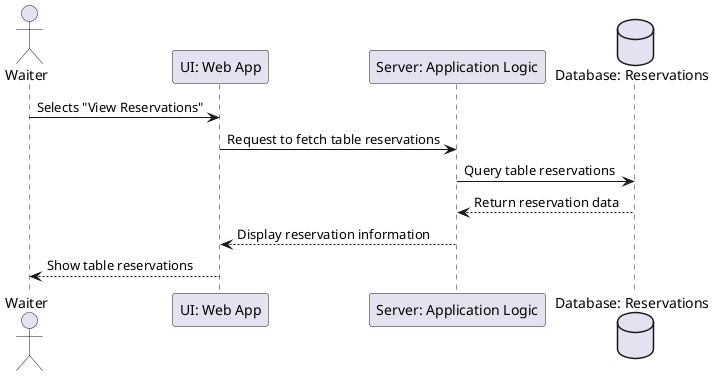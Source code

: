 @startuml
actor Waiter
participant "UI: Web App" as UI
participant "Server: Application Logic" as Server
database "Database: Reservations" as Database

Waiter -> UI : Selects "View Reservations"
UI -> Server : Request to fetch table reservations
Server -> Database : Query table reservations
Database --> Server : Return reservation data
Server --> UI : Display reservation information
UI --> Waiter : Show table reservations

@enduml
